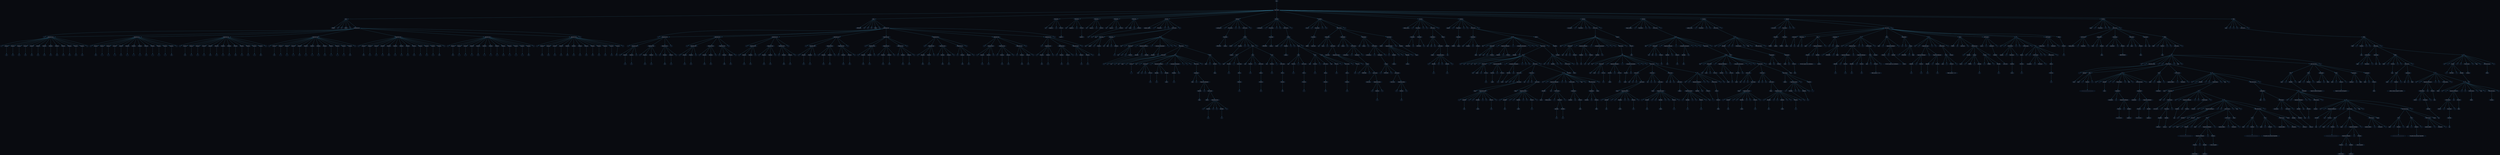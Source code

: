 digraph {
ranksep="2";
bgcolor = "#090B10";
edge[color="#56cdff"];
node [style="filled" fillcolor = "#0F111A" fontcolor = "white" color = "#007acc"];n0[label="Root"];
n1 [label = "Instructions"];
n0 -> n1;
n2 [label = "Array"];
n1 -> n2;
n3 [label = "STRING"];
n2 -> n3;
n4 [label = "[]"];
n2 -> n4;
n5 [label = "[]"];
n2 -> n5;
n6 [label = "tablero"];
n2 -> n6;
n7 [label = "="];
n2 -> n7;
n8 [label = "Expression List"];
n2 -> n8;
n9 [label = "{"];
n8 -> n9;
n10 [label = "Expression List"];
n8 -> n10;
n11 [label = "{"];
n10 -> n11;
n12 [label = "Primitive"];
n10 -> n12;
n13 [label = "╔"];
n12 -> n13;
n14 [label = "Primitive"];
n10 -> n14;
n15 [label = "═"];
n14 -> n15;
n16 [label = "Primitive"];
n10 -> n16;
n17 [label = "═"];
n16 -> n17;
n18 [label = "Primitive"];
n10 -> n18;
n19 [label = "═"];
n18 -> n19;
n20 [label = "Primitive"];
n10 -> n20;
n21 [label = "╤"];
n20 -> n21;
n22 [label = "Primitive"];
n10 -> n22;
n23 [label = "═"];
n22 -> n23;
n24 [label = "Primitive"];
n10 -> n24;
n25 [label = "═"];
n24 -> n25;
n26 [label = "Primitive"];
n10 -> n26;
n27 [label = "═"];
n26 -> n27;
n28 [label = "Primitive"];
n10 -> n28;
n29 [label = "╤"];
n28 -> n29;
n30 [label = "Primitive"];
n10 -> n30;
n31 [label = "═"];
n30 -> n31;
n32 [label = "Primitive"];
n10 -> n32;
n33 [label = "═"];
n32 -> n33;
n34 [label = "Primitive"];
n10 -> n34;
n35 [label = "═"];
n34 -> n35;
n36 [label = "Primitive"];
n10 -> n36;
n37 [label = "╗"];
n36 -> n37;
n38 [label = "}"];
n10 -> n38;
n39 [label = "Expression List"];
n8 -> n39;
n40 [label = "{"];
n39 -> n40;
n41 [label = "Primitive"];
n39 -> n41;
n42 [label = "║"];
n41 -> n42;
n43 [label = "Primitive"];
n39 -> n43;
n44 [label = " "];
n43 -> n44;
n45 [label = "Primitive"];
n39 -> n45;
n46 [label = " "];
n45 -> n46;
n47 [label = "Primitive"];
n39 -> n47;
n48 [label = " "];
n47 -> n48;
n49 [label = "Primitive"];
n39 -> n49;
n50 [label = "│"];
n49 -> n50;
n51 [label = "Primitive"];
n39 -> n51;
n52 [label = " "];
n51 -> n52;
n53 [label = "Primitive"];
n39 -> n53;
n54 [label = " "];
n53 -> n54;
n55 [label = "Primitive"];
n39 -> n55;
n56 [label = " "];
n55 -> n56;
n57 [label = "Primitive"];
n39 -> n57;
n58 [label = "│"];
n57 -> n58;
n59 [label = "Primitive"];
n39 -> n59;
n60 [label = " "];
n59 -> n60;
n61 [label = "Primitive"];
n39 -> n61;
n62 [label = " "];
n61 -> n62;
n63 [label = "Primitive"];
n39 -> n63;
n64 [label = " "];
n63 -> n64;
n65 [label = "Primitive"];
n39 -> n65;
n66 [label = "║"];
n65 -> n66;
n67 [label = "}"];
n39 -> n67;
n68 [label = "Expression List"];
n8 -> n68;
n69 [label = "{"];
n68 -> n69;
n70 [label = "Primitive"];
n68 -> n70;
n71 [label = "╟"];
n70 -> n71;
n72 [label = "Primitive"];
n68 -> n72;
n73 [label = "─"];
n72 -> n73;
n74 [label = "Primitive"];
n68 -> n74;
n75 [label = "─"];
n74 -> n75;
n76 [label = "Primitive"];
n68 -> n76;
n77 [label = "─"];
n76 -> n77;
n78 [label = "Primitive"];
n68 -> n78;
n79 [label = "┼"];
n78 -> n79;
n80 [label = "Primitive"];
n68 -> n80;
n81 [label = "─"];
n80 -> n81;
n82 [label = "Primitive"];
n68 -> n82;
n83 [label = "─"];
n82 -> n83;
n84 [label = "Primitive"];
n68 -> n84;
n85 [label = "─"];
n84 -> n85;
n86 [label = "Primitive"];
n68 -> n86;
n87 [label = "┼"];
n86 -> n87;
n88 [label = "Primitive"];
n68 -> n88;
n89 [label = "─"];
n88 -> n89;
n90 [label = "Primitive"];
n68 -> n90;
n91 [label = "─"];
n90 -> n91;
n92 [label = "Primitive"];
n68 -> n92;
n93 [label = "─"];
n92 -> n93;
n94 [label = "Primitive"];
n68 -> n94;
n95 [label = "╢"];
n94 -> n95;
n96 [label = "}"];
n68 -> n96;
n97 [label = "Expression List"];
n8 -> n97;
n98 [label = "{"];
n97 -> n98;
n99 [label = "Primitive"];
n97 -> n99;
n100 [label = "║"];
n99 -> n100;
n101 [label = "Primitive"];
n97 -> n101;
n102 [label = " "];
n101 -> n102;
n103 [label = "Primitive"];
n97 -> n103;
n104 [label = " "];
n103 -> n104;
n105 [label = "Primitive"];
n97 -> n105;
n106 [label = " "];
n105 -> n106;
n107 [label = "Primitive"];
n97 -> n107;
n108 [label = "│"];
n107 -> n108;
n109 [label = "Primitive"];
n97 -> n109;
n110 [label = " "];
n109 -> n110;
n111 [label = "Primitive"];
n97 -> n111;
n112 [label = " "];
n111 -> n112;
n113 [label = "Primitive"];
n97 -> n113;
n114 [label = " "];
n113 -> n114;
n115 [label = "Primitive"];
n97 -> n115;
n116 [label = "│"];
n115 -> n116;
n117 [label = "Primitive"];
n97 -> n117;
n118 [label = " "];
n117 -> n118;
n119 [label = "Primitive"];
n97 -> n119;
n120 [label = " "];
n119 -> n120;
n121 [label = "Primitive"];
n97 -> n121;
n122 [label = " "];
n121 -> n122;
n123 [label = "Primitive"];
n97 -> n123;
n124 [label = "║"];
n123 -> n124;
n125 [label = "}"];
n97 -> n125;
n126 [label = "Expression List"];
n8 -> n126;
n127 [label = "{"];
n126 -> n127;
n128 [label = "Primitive"];
n126 -> n128;
n129 [label = "╟"];
n128 -> n129;
n130 [label = "Primitive"];
n126 -> n130;
n131 [label = "─"];
n130 -> n131;
n132 [label = "Primitive"];
n126 -> n132;
n133 [label = "─"];
n132 -> n133;
n134 [label = "Primitive"];
n126 -> n134;
n135 [label = "─"];
n134 -> n135;
n136 [label = "Primitive"];
n126 -> n136;
n137 [label = "┼"];
n136 -> n137;
n138 [label = "Primitive"];
n126 -> n138;
n139 [label = "─"];
n138 -> n139;
n140 [label = "Primitive"];
n126 -> n140;
n141 [label = "─"];
n140 -> n141;
n142 [label = "Primitive"];
n126 -> n142;
n143 [label = "─"];
n142 -> n143;
n144 [label = "Primitive"];
n126 -> n144;
n145 [label = "┼"];
n144 -> n145;
n146 [label = "Primitive"];
n126 -> n146;
n147 [label = "─"];
n146 -> n147;
n148 [label = "Primitive"];
n126 -> n148;
n149 [label = "─"];
n148 -> n149;
n150 [label = "Primitive"];
n126 -> n150;
n151 [label = "─"];
n150 -> n151;
n152 [label = "Primitive"];
n126 -> n152;
n153 [label = "╢"];
n152 -> n153;
n154 [label = "}"];
n126 -> n154;
n155 [label = "Expression List"];
n8 -> n155;
n156 [label = "{"];
n155 -> n156;
n157 [label = "Primitive"];
n155 -> n157;
n158 [label = "║"];
n157 -> n158;
n159 [label = "Primitive"];
n155 -> n159;
n160 [label = " "];
n159 -> n160;
n161 [label = "Primitive"];
n155 -> n161;
n162 [label = " "];
n161 -> n162;
n163 [label = "Primitive"];
n155 -> n163;
n164 [label = " "];
n163 -> n164;
n165 [label = "Primitive"];
n155 -> n165;
n166 [label = "│"];
n165 -> n166;
n167 [label = "Primitive"];
n155 -> n167;
n168 [label = " "];
n167 -> n168;
n169 [label = "Primitive"];
n155 -> n169;
n170 [label = " "];
n169 -> n170;
n171 [label = "Primitive"];
n155 -> n171;
n172 [label = " "];
n171 -> n172;
n173 [label = "Primitive"];
n155 -> n173;
n174 [label = "│"];
n173 -> n174;
n175 [label = "Primitive"];
n155 -> n175;
n176 [label = " "];
n175 -> n176;
n177 [label = "Primitive"];
n155 -> n177;
n178 [label = " "];
n177 -> n178;
n179 [label = "Primitive"];
n155 -> n179;
n180 [label = " "];
n179 -> n180;
n181 [label = "Primitive"];
n155 -> n181;
n182 [label = "║"];
n181 -> n182;
n183 [label = "}"];
n155 -> n183;
n184 [label = "Expression List"];
n8 -> n184;
n185 [label = "{"];
n184 -> n185;
n186 [label = "Primitive"];
n184 -> n186;
n187 [label = "╚"];
n186 -> n187;
n188 [label = "Primitive"];
n184 -> n188;
n189 [label = "═"];
n188 -> n189;
n190 [label = "Primitive"];
n184 -> n190;
n191 [label = "═"];
n190 -> n191;
n192 [label = "Primitive"];
n184 -> n192;
n193 [label = "═"];
n192 -> n193;
n194 [label = "Primitive"];
n184 -> n194;
n195 [label = "╧"];
n194 -> n195;
n196 [label = "Primitive"];
n184 -> n196;
n197 [label = "═"];
n196 -> n197;
n198 [label = "Primitive"];
n184 -> n198;
n199 [label = "═"];
n198 -> n199;
n200 [label = "Primitive"];
n184 -> n200;
n201 [label = "═"];
n200 -> n201;
n202 [label = "Primitive"];
n184 -> n202;
n203 [label = "╧"];
n202 -> n203;
n204 [label = "Primitive"];
n184 -> n204;
n205 [label = "═"];
n204 -> n205;
n206 [label = "Primitive"];
n184 -> n206;
n207 [label = "═"];
n206 -> n207;
n208 [label = "Primitive"];
n184 -> n208;
n209 [label = "═"];
n208 -> n209;
n210 [label = "Primitive"];
n184 -> n210;
n211 [label = "╝"];
n210 -> n211;
n212 [label = "}"];
n184 -> n212;
n213 [label = "}"];
n8 -> n213;
n214 [label = "Array"];
n1 -> n214;
n215 [label = "INTEGGER"];
n214 -> n215;
n216 [label = "[]"];
n214 -> n216;
n217 [label = "[]"];
n214 -> n217;
n218 [label = "[]"];
n214 -> n218;
n219 [label = "lineas"];
n214 -> n219;
n220 [label = "="];
n214 -> n220;
n221 [label = "Expression List"];
n214 -> n221;
n222 [label = "{"];
n221 -> n222;
n223 [label = "Expression List"];
n221 -> n223;
n224 [label = "{"];
n223 -> n224;
n225 [label = "Expression List"];
n223 -> n225;
n226 [label = "{"];
n225 -> n226;
n227 [label = "Primitive"];
n225 -> n227;
n228 [label = "2"];
n227 -> n228;
n229 [label = "Primitive"];
n225 -> n229;
n230 [label = "1"];
n229 -> n230;
n231 [label = "}"];
n225 -> n231;
n232 [label = "Expression List"];
n223 -> n232;
n233 [label = "{"];
n232 -> n233;
n234 [label = "Primitive"];
n232 -> n234;
n235 [label = "6"];
n234 -> n235;
n236 [label = "Primitive"];
n232 -> n236;
n237 [label = "1"];
n236 -> n237;
n238 [label = "}"];
n232 -> n238;
n239 [label = "Expression List"];
n223 -> n239;
n240 [label = "{"];
n239 -> n240;
n241 [label = "Primitive"];
n239 -> n241;
n242 [label = "10"];
n241 -> n242;
n243 [label = "Primitive"];
n239 -> n243;
n244 [label = "1"];
n243 -> n244;
n245 [label = "}"];
n239 -> n245;
n246 [label = "}"];
n223 -> n246;
n247 [label = "Expression List"];
n221 -> n247;
n248 [label = "{"];
n247 -> n248;
n249 [label = "Expression List"];
n247 -> n249;
n250 [label = "{"];
n249 -> n250;
n251 [label = "Primitive"];
n249 -> n251;
n252 [label = "2"];
n251 -> n252;
n253 [label = "Primitive"];
n249 -> n253;
n254 [label = "3"];
n253 -> n254;
n255 [label = "}"];
n249 -> n255;
n256 [label = "Expression List"];
n247 -> n256;
n257 [label = "{"];
n256 -> n257;
n258 [label = "Primitive"];
n256 -> n258;
n259 [label = "6"];
n258 -> n259;
n260 [label = "Primitive"];
n256 -> n260;
n261 [label = "3"];
n260 -> n261;
n262 [label = "}"];
n256 -> n262;
n263 [label = "Expression List"];
n247 -> n263;
n264 [label = "{"];
n263 -> n264;
n265 [label = "Primitive"];
n263 -> n265;
n266 [label = "10"];
n265 -> n266;
n267 [label = "Primitive"];
n263 -> n267;
n268 [label = "3"];
n267 -> n268;
n269 [label = "}"];
n263 -> n269;
n270 [label = "}"];
n247 -> n270;
n271 [label = "Expression List"];
n221 -> n271;
n272 [label = "{"];
n271 -> n272;
n273 [label = "Expression List"];
n271 -> n273;
n274 [label = "{"];
n273 -> n274;
n275 [label = "Primitive"];
n273 -> n275;
n276 [label = "2"];
n275 -> n276;
n277 [label = "Primitive"];
n273 -> n277;
n278 [label = "5"];
n277 -> n278;
n279 [label = "}"];
n273 -> n279;
n280 [label = "Expression List"];
n271 -> n280;
n281 [label = "{"];
n280 -> n281;
n282 [label = "Primitive"];
n280 -> n282;
n283 [label = "6"];
n282 -> n283;
n284 [label = "Primitive"];
n280 -> n284;
n285 [label = "5"];
n284 -> n285;
n286 [label = "}"];
n280 -> n286;
n287 [label = "Expression List"];
n271 -> n287;
n288 [label = "{"];
n287 -> n288;
n289 [label = "Primitive"];
n287 -> n289;
n290 [label = "10"];
n289 -> n290;
n291 [label = "Primitive"];
n287 -> n291;
n292 [label = "5"];
n291 -> n292;
n293 [label = "}"];
n287 -> n293;
n294 [label = "}"];
n271 -> n294;
n295 [label = "Expression List"];
n221 -> n295;
n296 [label = "{"];
n295 -> n296;
n297 [label = "Expression List"];
n295 -> n297;
n298 [label = "{"];
n297 -> n298;
n299 [label = "Primitive"];
n297 -> n299;
n300 [label = "2"];
n299 -> n300;
n301 [label = "Primitive"];
n297 -> n301;
n302 [label = "1"];
n301 -> n302;
n303 [label = "}"];
n297 -> n303;
n304 [label = "Expression List"];
n295 -> n304;
n305 [label = "{"];
n304 -> n305;
n306 [label = "Primitive"];
n304 -> n306;
n307 [label = "2"];
n306 -> n307;
n308 [label = "Primitive"];
n304 -> n308;
n309 [label = "3"];
n308 -> n309;
n310 [label = "}"];
n304 -> n310;
n311 [label = "Expression List"];
n295 -> n311;
n312 [label = "{"];
n311 -> n312;
n313 [label = "Primitive"];
n311 -> n313;
n314 [label = "2"];
n313 -> n314;
n315 [label = "Primitive"];
n311 -> n315;
n316 [label = "5"];
n315 -> n316;
n317 [label = "}"];
n311 -> n317;
n318 [label = "}"];
n295 -> n318;
n319 [label = "Expression List"];
n221 -> n319;
n320 [label = "{"];
n319 -> n320;
n321 [label = "Expression List"];
n319 -> n321;
n322 [label = "{"];
n321 -> n322;
n323 [label = "Primitive"];
n321 -> n323;
n324 [label = "6"];
n323 -> n324;
n325 [label = "Primitive"];
n321 -> n325;
n326 [label = "1"];
n325 -> n326;
n327 [label = "}"];
n321 -> n327;
n328 [label = "Expression List"];
n319 -> n328;
n329 [label = "{"];
n328 -> n329;
n330 [label = "Primitive"];
n328 -> n330;
n331 [label = "6"];
n330 -> n331;
n332 [label = "Primitive"];
n328 -> n332;
n333 [label = "3"];
n332 -> n333;
n334 [label = "}"];
n328 -> n334;
n335 [label = "Expression List"];
n319 -> n335;
n336 [label = "{"];
n335 -> n336;
n337 [label = "Primitive"];
n335 -> n337;
n338 [label = "6"];
n337 -> n338;
n339 [label = "Primitive"];
n335 -> n339;
n340 [label = "5"];
n339 -> n340;
n341 [label = "}"];
n335 -> n341;
n342 [label = "}"];
n319 -> n342;
n343 [label = "Expression List"];
n221 -> n343;
n344 [label = "{"];
n343 -> n344;
n345 [label = "Expression List"];
n343 -> n345;
n346 [label = "{"];
n345 -> n346;
n347 [label = "Primitive"];
n345 -> n347;
n348 [label = "10"];
n347 -> n348;
n349 [label = "Primitive"];
n345 -> n349;
n350 [label = "1"];
n349 -> n350;
n351 [label = "}"];
n345 -> n351;
n352 [label = "Expression List"];
n343 -> n352;
n353 [label = "{"];
n352 -> n353;
n354 [label = "Primitive"];
n352 -> n354;
n355 [label = "10"];
n354 -> n355;
n356 [label = "Primitive"];
n352 -> n356;
n357 [label = "3"];
n356 -> n357;
n358 [label = "}"];
n352 -> n358;
n359 [label = "Expression List"];
n343 -> n359;
n360 [label = "{"];
n359 -> n360;
n361 [label = "Primitive"];
n359 -> n361;
n362 [label = "10"];
n361 -> n362;
n363 [label = "Primitive"];
n359 -> n363;
n364 [label = "5"];
n363 -> n364;
n365 [label = "}"];
n359 -> n365;
n366 [label = "}"];
n343 -> n366;
n367 [label = "Expression List"];
n221 -> n367;
n368 [label = "{"];
n367 -> n368;
n369 [label = "Expression List"];
n367 -> n369;
n370 [label = "{"];
n369 -> n370;
n371 [label = "Primitive"];
n369 -> n371;
n372 [label = "2"];
n371 -> n372;
n373 [label = "Primitive"];
n369 -> n373;
n374 [label = "1"];
n373 -> n374;
n375 [label = "}"];
n369 -> n375;
n376 [label = "Expression List"];
n367 -> n376;
n377 [label = "{"];
n376 -> n377;
n378 [label = "Primitive"];
n376 -> n378;
n379 [label = "6"];
n378 -> n379;
n380 [label = "Primitive"];
n376 -> n380;
n381 [label = "3"];
n380 -> n381;
n382 [label = "}"];
n376 -> n382;
n383 [label = "Expression List"];
n367 -> n383;
n384 [label = "{"];
n383 -> n384;
n385 [label = "Primitive"];
n383 -> n385;
n386 [label = "10"];
n385 -> n386;
n387 [label = "Primitive"];
n383 -> n387;
n388 [label = "5"];
n387 -> n388;
n389 [label = "}"];
n383 -> n389;
n390 [label = "}"];
n367 -> n390;
n391 [label = "Expression List"];
n221 -> n391;
n392 [label = "{"];
n391 -> n392;
n393 [label = "Expression List"];
n391 -> n393;
n394 [label = "{"];
n393 -> n394;
n395 [label = "Primitive"];
n393 -> n395;
n396 [label = "10"];
n395 -> n396;
n397 [label = "Primitive"];
n393 -> n397;
n398 [label = "1"];
n397 -> n398;
n399 [label = "}"];
n393 -> n399;
n400 [label = "Expression List"];
n391 -> n400;
n401 [label = "{"];
n400 -> n401;
n402 [label = "Primitive"];
n400 -> n402;
n403 [label = "6"];
n402 -> n403;
n404 [label = "Primitive"];
n400 -> n404;
n405 [label = "3"];
n404 -> n405;
n406 [label = "}"];
n400 -> n406;
n407 [label = "Expression List"];
n391 -> n407;
n408 [label = "{"];
n407 -> n408;
n409 [label = "Primitive"];
n407 -> n409;
n410 [label = "2"];
n409 -> n410;
n411 [label = "Primitive"];
n407 -> n411;
n412 [label = "5"];
n411 -> n412;
n413 [label = "}"];
n407 -> n413;
n414 [label = "}"];
n391 -> n414;
n415 [label = "}"];
n221 -> n415;
n416 [label = "Declaration"];
n1 -> n416;
n417 [label = "var"];
n416 -> n417;
n418 [label = "nombre_j1"];
n416 -> n418;
n419 [label = "="];
n416 -> n419;
n420 [label = "Primitive"];
n416 -> n420;
n421 [label = "Jugador 1"];
n420 -> n421;
n422 [label = "Declaration"];
n1 -> n422;
n423 [label = "var"];
n422 -> n423;
n424 [label = "nombre_j2"];
n422 -> n424;
n425 [label = "="];
n422 -> n425;
n426 [label = "Primitive"];
n422 -> n426;
n427 [label = "Jugador 2"];
n426 -> n427;
n428 [label = "Declaration"];
n1 -> n428;
n429 [label = "var"];
n428 -> n429;
n430 [label = "marca_j1"];
n428 -> n430;
n431 [label = "="];
n428 -> n431;
n432 [label = "Primitive"];
n428 -> n432;
n433 [label = "X"];
n432 -> n433;
n434 [label = "Declaration"];
n1 -> n434;
n435 [label = "var"];
n434 -> n435;
n436 [label = "marca_j2"];
n434 -> n436;
n437 [label = "="];
n434 -> n437;
n438 [label = "Primitive"];
n434 -> n438;
n439 [label = "O"];
n438 -> n439;
n440 [label = "Declaration"];
n1 -> n440;
n441 [label = "var"];
n440 -> n441;
n442 [label = "turno"];
n440 -> n442;
n443 [label = "="];
n440 -> n443;
n444 [label = "Primitive"];
n440 -> n444;
n445 [label = "true"];
n444 -> n445;
n446 [label = "Function"];
n1 -> n446;
n447 [label = "imprimir_tablero"];
n446 -> n447;
n448 [label = "("];
n446 -> n448;
n449 [label = "Parameters"];
n446 -> n449;
n450 [label = ")"];
n446 -> n450;
n451 [label = "{"];
n446 -> n451;
n452 [label = "Instructions"];
n446 -> n452;
n453 [label = "Declaration"];
n452 -> n453;
n454 [label = "var"];
n453 -> n454;
n455 [label = "ancho"];
n453 -> n455;
n456 [label = "="];
n453 -> n456;
n457 [label = "Primitive"];
n453 -> n457;
n458 [label = "13"];
n457 -> n458;
n459 [label = "Declaration"];
n452 -> n459;
n460 [label = "var"];
n459 -> n460;
n461 [label = "alto"];
n459 -> n461;
n462 [label = "="];
n459 -> n462;
n463 [label = "Primitive"];
n459 -> n463;
n464 [label = "7"];
n463 -> n464;
n465 [label = "For"];
n452 -> n465;
n466 [label = "for"];
n465 -> n466;
n467 [label = "("];
n465 -> n467;
n468 [label = "Declaration"];
n465 -> n468;
n469 [label = "var"];
n468 -> n469;
n470 [label = "y"];
n468 -> n470;
n471 [label = "="];
n468 -> n471;
n472 [label = "Primitive"];
n468 -> n472;
n473 [label = "0"];
n472 -> n473;
n474 [label = ";"];
n465 -> n474;
n475 [label = "Expression Relational"];
n465 -> n475;
n476 [label = "Identifier"];
n475 -> n476;
n477 [label = "y"];
n476 -> n477;
n478 [label = "<"];
n475 -> n478;
n479 [label = "Identifier"];
n475 -> n479;
n480 [label = "alto"];
n479 -> n480;
n481 [label = ";"];
n465 -> n481;
n482 [label = "Incremento_Decremento"];
n465 -> n482;
n483 [label = "Identifier"];
n482 -> n483;
n484 [label = "y"];
n483 -> n484;
n485 [label = "++"];
n482 -> n485;
n486 [label = ";"];
n465 -> n486;
n487 [label = ")"];
n465 -> n487;
n488 [label = "{"];
n465 -> n488;
n489 [label = "Instructions"];
n465 -> n489;
n490 [label = "Declaration"];
n489 -> n490;
n491 [label = "var"];
n490 -> n491;
n492 [label = "linea"];
n490 -> n492;
n493 [label = "="];
n490 -> n493;
n494 [label = "Primitive"];
n490 -> n494;
n495 [label = ""];
n494 -> n495;
n496 [label = "For"];
n489 -> n496;
n497 [label = "for"];
n496 -> n497;
n498 [label = "("];
n496 -> n498;
n499 [label = "Declaration"];
n496 -> n499;
n500 [label = "var"];
n499 -> n500;
n501 [label = "x"];
n499 -> n501;
n502 [label = "="];
n499 -> n502;
n503 [label = "Primitive"];
n499 -> n503;
n504 [label = "0"];
n503 -> n504;
n505 [label = ";"];
n496 -> n505;
n506 [label = "Expression Relational"];
n496 -> n506;
n507 [label = "Identifier"];
n506 -> n507;
n508 [label = "x"];
n507 -> n508;
n509 [label = "<"];
n506 -> n509;
n510 [label = "Identifier"];
n506 -> n510;
n511 [label = "ancho"];
n510 -> n511;
n512 [label = ";"];
n496 -> n512;
n513 [label = "Incremento_Decremento"];
n496 -> n513;
n514 [label = "Identifier"];
n513 -> n514;
n515 [label = "x"];
n514 -> n515;
n516 [label = "++"];
n513 -> n516;
n517 [label = ";"];
n496 -> n517;
n518 [label = ")"];
n496 -> n518;
n519 [label = "{"];
n496 -> n519;
n520 [label = "Instructions"];
n496 -> n520;
n521 [label = "Assignment"];
n520 -> n521;
n522 [label = "linea"];
n521 -> n522;
n523 [label = "="];
n521 -> n523;
n524 [label = "Expression Arithmetic"];
n521 -> n524;
n525 [label = "Identifier"];
n524 -> n525;
n526 [label = "linea"];
n525 -> n526;
n527 [label = "+"];
n524 -> n527;
n528 [label = "Acces Array"];
n524 -> n528;
n529 [label = "tablero"];
n528 -> n529;
n530 [label = "Expressions Array"];
n528 -> n530;
n531 [label = "["];
n530 -> n531;
n532 [label = "Identifier"];
n530 -> n532;
n533 [label = "y"];
n532 -> n533;
n534 [label = "]"];
n530 -> n534;
n535 [label = "["];
n530 -> n535;
n536 [label = "Identifier"];
n530 -> n536;
n537 [label = "x"];
n536 -> n537;
n538 [label = "]"];
n530 -> n538;
n539 [label = "}"];
n496 -> n539;
n540 [label = "Print"];
n489 -> n540;
n541 [label = "print"];
n540 -> n541;
n542 [label = "("];
n540 -> n542;
n543 [label = "Identifier"];
n540 -> n543;
n544 [label = "linea"];
n543 -> n544;
n545 [label = ")"];
n540 -> n545;
n546 [label = "}"];
n465 -> n546;
n547 [label = "}"];
n446 -> n547;
n548 [label = "Function"];
n1 -> n548;
n549 [label = "coordenada_x"];
n548 -> n549;
n550 [label = "("];
n548 -> n550;
n551 [label = "Parameters"];
n548 -> n551;
n552 [label = "Parameter"];
n551 -> n552;
n553 [label = "INTEGGER"];
n552 -> n553;
n554 [label = "casilla_x"];
n552 -> n554;
n555 [label = ")"];
n548 -> n555;
n556 [label = "{"];
n548 -> n556;
n557 [label = "Instructions"];
n548 -> n557;
n558 [label = "Switch"];
n557 -> n558;
n559 [label = "switch"];
n558 -> n559;
n560 [label = "("];
n558 -> n560;
n561 [label = "Identifier"];
n558 -> n561;
n562 [label = "casilla_x"];
n561 -> n562;
n563 [label = ")"];
n558 -> n563;
n564 [label = "{"];
n558 -> n564;
n565 [label = "Cases"];
n558 -> n565;
n566 [label = "Case"];
n565 -> n566;
n567 [label = "case"];
n566 -> n567;
n568 [label = "Primitive"];
n566 -> n568;
n569 [label = "1"];
n568 -> n569;
n570 [label = ":"];
n566 -> n570;
n571 [label = "Instructions"];
n566 -> n571;
n572 [label = "Return"];
n571 -> n572;
n573 [label = "Primitive"];
n572 -> n573;
n574 [label = "2"];
n573 -> n574;
n575 [label = "Case"];
n565 -> n575;
n576 [label = "case"];
n575 -> n576;
n577 [label = "Primitive"];
n575 -> n577;
n578 [label = "2"];
n577 -> n578;
n579 [label = ":"];
n575 -> n579;
n580 [label = "Instructions"];
n575 -> n580;
n581 [label = "Return"];
n580 -> n581;
n582 [label = "Primitive"];
n581 -> n582;
n583 [label = "6"];
n582 -> n583;
n584 [label = "Case"];
n565 -> n584;
n585 [label = "case"];
n584 -> n585;
n586 [label = "Primitive"];
n584 -> n586;
n587 [label = "3"];
n586 -> n587;
n588 [label = ":"];
n584 -> n588;
n589 [label = "Instructions"];
n584 -> n589;
n590 [label = "Return"];
n589 -> n590;
n591 [label = "Primitive"];
n590 -> n591;
n592 [label = "10"];
n591 -> n592;
n593 [label = "}"];
n558 -> n593;
n594 [label = "}"];
n548 -> n594;
n595 [label = "Function"];
n1 -> n595;
n596 [label = "coordenada_y"];
n595 -> n596;
n597 [label = "("];
n595 -> n597;
n598 [label = "Parameters"];
n595 -> n598;
n599 [label = "Parameter"];
n598 -> n599;
n600 [label = "INTEGGER"];
n599 -> n600;
n601 [label = "casilla_y"];
n599 -> n601;
n602 [label = ")"];
n595 -> n602;
n603 [label = "{"];
n595 -> n603;
n604 [label = "Instructions"];
n595 -> n604;
n605 [label = "Switch"];
n604 -> n605;
n606 [label = "switch"];
n605 -> n606;
n607 [label = "("];
n605 -> n607;
n608 [label = "Identifier"];
n605 -> n608;
n609 [label = "casilla_y"];
n608 -> n609;
n610 [label = ")"];
n605 -> n610;
n611 [label = "{"];
n605 -> n611;
n612 [label = "Cases"];
n605 -> n612;
n613 [label = "Case"];
n612 -> n613;
n614 [label = "case"];
n613 -> n614;
n615 [label = "Primitive"];
n613 -> n615;
n616 [label = "1"];
n615 -> n616;
n617 [label = ":"];
n613 -> n617;
n618 [label = "Instructions"];
n613 -> n618;
n619 [label = "Return"];
n618 -> n619;
n620 [label = "Primitive"];
n619 -> n620;
n621 [label = "1"];
n620 -> n621;
n622 [label = "Case"];
n612 -> n622;
n623 [label = "case"];
n622 -> n623;
n624 [label = "Primitive"];
n622 -> n624;
n625 [label = "2"];
n624 -> n625;
n626 [label = ":"];
n622 -> n626;
n627 [label = "Instructions"];
n622 -> n627;
n628 [label = "Return"];
n627 -> n628;
n629 [label = "Primitive"];
n628 -> n629;
n630 [label = "3"];
n629 -> n630;
n631 [label = "Case"];
n612 -> n631;
n632 [label = "case"];
n631 -> n632;
n633 [label = "Primitive"];
n631 -> n633;
n634 [label = "3"];
n633 -> n634;
n635 [label = ":"];
n631 -> n635;
n636 [label = "Instructions"];
n631 -> n636;
n637 [label = "Return"];
n636 -> n637;
n638 [label = "Primitive"];
n637 -> n638;
n639 [label = "5"];
n638 -> n639;
n640 [label = "}"];
n605 -> n640;
n641 [label = "}"];
n595 -> n641;
n642 [label = "Function"];
n1 -> n642;
n643 [label = "marcar"];
n642 -> n643;
n644 [label = "("];
n642 -> n644;
n645 [label = "Parameters"];
n642 -> n645;
n646 [label = "Parameter"];
n645 -> n646;
n647 [label = "ARRAY"];
n646 -> n647;
n648 [label = "instruccion"];
n646 -> n648;
n649 [label = ")"];
n642 -> n649;
n650 [label = "{"];
n642 -> n650;
n651 [label = "Instructions"];
n642 -> n651;
n652 [label = "Declaration"];
n651 -> n652;
n653 [label = "var"];
n652 -> n653;
n654 [label = "marca"];
n652 -> n654;
n655 [label = "="];
n652 -> n655;
n656 [label = "Acces Array"];
n652 -> n656;
n657 [label = "instruccion"];
n656 -> n657;
n658 [label = "Expressions Array"];
n656 -> n658;
n659 [label = "["];
n658 -> n659;
n660 [label = "Primitive"];
n658 -> n660;
n661 [label = "0"];
n660 -> n661;
n662 [label = "]"];
n658 -> n662;
n663 [label = "Declaration"];
n651 -> n663;
n664 [label = "var"];
n663 -> n664;
n665 [label = "coord_x"];
n663 -> n665;
n666 [label = "="];
n663 -> n666;
n667 [label = "Call Function"];
n663 -> n667;
n668 [label = "coordenada_x"];
n667 -> n668;
n669 [label = "("];
n667 -> n669;
n670 [label = "Parameters"];
n667 -> n670;
n671 [label = "Casting"];
n670 -> n671;
n672 [label = "("];
n671 -> n672;
n673 [label = "INTEGGER"];
n671 -> n673;
n674 [label = ")"];
n671 -> n674;
n675 [label = "Acces Array"];
n671 -> n675;
n676 [label = "instruccion"];
n675 -> n676;
n677 [label = "Expressions Array"];
n675 -> n677;
n678 [label = "["];
n677 -> n678;
n679 [label = "Primitive"];
n677 -> n679;
n680 [label = "1"];
n679 -> n680;
n681 [label = "]"];
n677 -> n681;
n682 [label = ")"];
n667 -> n682;
n683 [label = "Declaration"];
n651 -> n683;
n684 [label = "var"];
n683 -> n684;
n685 [label = "coord_y"];
n683 -> n685;
n686 [label = "="];
n683 -> n686;
n687 [label = "Call Function"];
n683 -> n687;
n688 [label = "coordenada_y"];
n687 -> n688;
n689 [label = "("];
n687 -> n689;
n690 [label = "Parameters"];
n687 -> n690;
n691 [label = "Casting"];
n690 -> n691;
n692 [label = "("];
n691 -> n692;
n693 [label = "INTEGGER"];
n691 -> n693;
n694 [label = ")"];
n691 -> n694;
n695 [label = "Acces Array"];
n691 -> n695;
n696 [label = "instruccion"];
n695 -> n696;
n697 [label = "Expressions Array"];
n695 -> n697;
n698 [label = "["];
n697 -> n698;
n699 [label = "Primitive"];
n697 -> n699;
n700 [label = "2"];
n699 -> n700;
n701 [label = "]"];
n697 -> n701;
n702 [label = ")"];
n687 -> n702;
n703 [label = "Acces Array"];
n651 -> n703;
n704 [label = "tablero"];
n703 -> n704;
n705 [label = "Expressions Array"];
n703 -> n705;
n706 [label = "["];
n705 -> n706;
n707 [label = "Identifier"];
n705 -> n707;
n708 [label = "coord_y"];
n707 -> n708;
n709 [label = "]"];
n705 -> n709;
n710 [label = "["];
n705 -> n710;
n711 [label = "Identifier"];
n705 -> n711;
n712 [label = "coord_x"];
n711 -> n712;
n713 [label = "]"];
n705 -> n713;
n714 [label = "="];
n703 -> n714;
n715 [label = "Identifier"];
n703 -> n715;
n716 [label = "marca"];
n715 -> n716;
n717 [label = "}"];
n642 -> n717;
n718 [label = "Function"];
n1 -> n718;
n719 [label = "obtener_marca"];
n718 -> n719;
n720 [label = "("];
n718 -> n720;
n721 [label = "Parameters"];
n718 -> n721;
n722 [label = "Parameter"];
n721 -> n722;
n723 [label = "INTEGGER"];
n722 -> n723;
n724 [label = "x"];
n722 -> n724;
n725 [label = "Parameter"];
n721 -> n725;
n726 [label = "INTEGGER"];
n725 -> n726;
n727 [label = "y"];
n725 -> n727;
n728 [label = ")"];
n718 -> n728;
n729 [label = "{"];
n718 -> n729;
n730 [label = "Instructions"];
n718 -> n730;
n731 [label = "Declaration"];
n730 -> n731;
n732 [label = "var"];
n731 -> n732;
n733 [label = "m"];
n731 -> n733;
n734 [label = "="];
n731 -> n734;
n735 [label = "Acces Array"];
n731 -> n735;
n736 [label = "tablero"];
n735 -> n736;
n737 [label = "Expressions Array"];
n735 -> n737;
n738 [label = "["];
n737 -> n738;
n739 [label = "Identifier"];
n737 -> n739;
n740 [label = "y"];
n739 -> n740;
n741 [label = "]"];
n737 -> n741;
n742 [label = "["];
n737 -> n742;
n743 [label = "Identifier"];
n737 -> n743;
n744 [label = "x"];
n743 -> n744;
n745 [label = "]"];
n737 -> n745;
n746 [label = "Return"];
n730 -> n746;
n747 [label = "Identifier"];
n746 -> n747;
n748 [label = "m"];
n747 -> n748;
n749 [label = "}"];
n718 -> n749;
n750 [label = "Function"];
n1 -> n750;
n751 [label = "ganador"];
n750 -> n751;
n752 [label = "("];
n750 -> n752;
n753 [label = "Parameters"];
n750 -> n753;
n754 [label = "Parameter"];
n753 -> n754;
n755 [label = "STRING"];
n754 -> n755;
n756 [label = "marca"];
n754 -> n756;
n757 [label = ")"];
n750 -> n757;
n758 [label = "{"];
n750 -> n758;
n759 [label = "Instructions"];
n750 -> n759;
n760 [label = "Declaration"];
n759 -> n760;
n761 [label = "var"];
n760 -> n761;
n762 [label = "resultado"];
n760 -> n762;
n763 [label = "="];
n760 -> n763;
n764 [label = "Primitive"];
n760 -> n764;
n765 [label = "false"];
n764 -> n765;
n766 [label = "For"];
n759 -> n766;
n767 [label = "for"];
n766 -> n767;
n768 [label = "("];
n766 -> n768;
n769 [label = "Declaration"];
n766 -> n769;
n770 [label = "var"];
n769 -> n770;
n771 [label = "ln"];
n769 -> n771;
n772 [label = "="];
n769 -> n772;
n773 [label = "Primitive"];
n769 -> n773;
n774 [label = "0"];
n773 -> n774;
n775 [label = ";"];
n766 -> n775;
n776 [label = "Expression Relational"];
n766 -> n776;
n777 [label = "Identifier"];
n776 -> n777;
n778 [label = "ln"];
n777 -> n778;
n779 [label = "<"];
n776 -> n779;
n780 [label = "Primitive"];
n776 -> n780;
n781 [label = "8"];
n780 -> n781;
n782 [label = ";"];
n766 -> n782;
n783 [label = "Incremento_Decremento"];
n766 -> n783;
n784 [label = "Identifier"];
n783 -> n784;
n785 [label = "ln"];
n784 -> n785;
n786 [label = "++"];
n783 -> n786;
n787 [label = ";"];
n766 -> n787;
n788 [label = ")"];
n766 -> n788;
n789 [label = "{"];
n766 -> n789;
n790 [label = "Instructions"];
n766 -> n790;
n791 [label = "For"];
n790 -> n791;
n792 [label = "for"];
n791 -> n792;
n793 [label = "("];
n791 -> n793;
n794 [label = "Declaration"];
n791 -> n794;
n795 [label = "var"];
n794 -> n795;
n796 [label = "coord"];
n794 -> n796;
n797 [label = "="];
n794 -> n797;
n798 [label = "Primitive"];
n794 -> n798;
n799 [label = "0"];
n798 -> n799;
n800 [label = ";"];
n791 -> n800;
n801 [label = "Expression Relational"];
n791 -> n801;
n802 [label = "Identifier"];
n801 -> n802;
n803 [label = "coord"];
n802 -> n803;
n804 [label = "<"];
n801 -> n804;
n805 [label = "Primitive"];
n801 -> n805;
n806 [label = "3"];
n805 -> n806;
n807 [label = ";"];
n791 -> n807;
n808 [label = "Incremento_Decremento"];
n791 -> n808;
n809 [label = "Identifier"];
n808 -> n809;
n810 [label = "coord"];
n809 -> n810;
n811 [label = "++"];
n808 -> n811;
n812 [label = ";"];
n791 -> n812;
n813 [label = ")"];
n791 -> n813;
n814 [label = "{"];
n791 -> n814;
n815 [label = "Instructions"];
n791 -> n815;
n816 [label = "Declaration"];
n815 -> n816;
n817 [label = "var"];
n816 -> n817;
n818 [label = "x"];
n816 -> n818;
n819 [label = "="];
n816 -> n819;
n820 [label = "Acces Array"];
n816 -> n820;
n821 [label = "lineas"];
n820 -> n821;
n822 [label = "Expressions Array"];
n820 -> n822;
n823 [label = "["];
n822 -> n823;
n824 [label = "Identifier"];
n822 -> n824;
n825 [label = "ln"];
n824 -> n825;
n826 [label = "]"];
n822 -> n826;
n827 [label = "["];
n822 -> n827;
n828 [label = "Identifier"];
n822 -> n828;
n829 [label = "coord"];
n828 -> n829;
n830 [label = "]"];
n822 -> n830;
n831 [label = "["];
n822 -> n831;
n832 [label = "Primitive"];
n822 -> n832;
n833 [label = "0"];
n832 -> n833;
n834 [label = "]"];
n822 -> n834;
n835 [label = "Declaration"];
n815 -> n835;
n836 [label = "var"];
n835 -> n836;
n837 [label = "y"];
n835 -> n837;
n838 [label = "="];
n835 -> n838;
n839 [label = "Acces Array"];
n835 -> n839;
n840 [label = "lineas"];
n839 -> n840;
n841 [label = "Expressions Array"];
n839 -> n841;
n842 [label = "["];
n841 -> n842;
n843 [label = "Identifier"];
n841 -> n843;
n844 [label = "ln"];
n843 -> n844;
n845 [label = "]"];
n841 -> n845;
n846 [label = "["];
n841 -> n846;
n847 [label = "Identifier"];
n841 -> n847;
n848 [label = "coord"];
n847 -> n848;
n849 [label = "]"];
n841 -> n849;
n850 [label = "["];
n841 -> n850;
n851 [label = "Primitive"];
n841 -> n851;
n852 [label = "1"];
n851 -> n852;
n853 [label = "]"];
n841 -> n853;
n854 [label = "If"];
n815 -> n854;
n855 [label = "if"];
n854 -> n855;
n856 [label = "("];
n854 -> n856;
n857 [label = "Expression Relational"];
n854 -> n857;
n858 [label = "Identifier"];
n857 -> n858;
n859 [label = "marca"];
n858 -> n859;
n860 [label = "=="];
n857 -> n860;
n861 [label = "Call Function"];
n857 -> n861;
n862 [label = "obtener_marca"];
n861 -> n862;
n863 [label = "("];
n861 -> n863;
n864 [label = "Parameters"];
n861 -> n864;
n865 [label = "Identifier"];
n864 -> n865;
n866 [label = "x"];
n865 -> n866;
n867 [label = "Identifier"];
n864 -> n867;
n868 [label = "y"];
n867 -> n868;
n869 [label = ")"];
n861 -> n869;
n870 [label = ")"];
n854 -> n870;
n871 [label = "{"];
n854 -> n871;
n872 [label = "If Instructions"];
n854 -> n872;
n873 [label = "Assignment"];
n872 -> n873;
n874 [label = "resultado"];
n873 -> n874;
n875 [label = "="];
n873 -> n875;
n876 [label = "Primitive"];
n873 -> n876;
n877 [label = "true"];
n876 -> n877;
n878 [label = "}"];
n854 -> n878;
n879 [label = "else"];
n854 -> n879;
n880 [label = "{"];
n854 -> n880;
n881 [label = "Else Instructions"];
n854 -> n881;
n882 [label = "Assignment"];
n881 -> n882;
n883 [label = "resultado"];
n882 -> n883;
n884 [label = "="];
n882 -> n884;
n885 [label = "Primitive"];
n882 -> n885;
n886 [label = "false"];
n885 -> n886;
n887 [label = "Break"];
n881 -> n887;
n888 [label = "}"];
n854 -> n888;
n889 [label = "}"];
n791 -> n889;
n890 [label = "If"];
n790 -> n890;
n891 [label = "if"];
n890 -> n891;
n892 [label = "("];
n890 -> n892;
n893 [label = "Identifier"];
n890 -> n893;
n894 [label = "resultado"];
n893 -> n894;
n895 [label = ")"];
n890 -> n895;
n896 [label = "{"];
n890 -> n896;
n897 [label = "If Instructions"];
n890 -> n897;
n898 [label = "Break"];
n897 -> n898;
n899 [label = "}"];
n890 -> n899;
n900 [label = "}"];
n766 -> n900;
n901 [label = "Return"];
n759 -> n901;
n902 [label = "Identifier"];
n901 -> n902;
n903 [label = "resultado"];
n902 -> n903;
n904 [label = "}"];
n750 -> n904;
n905 [label = "Function"];
n1 -> n905;
n906 [label = "sin_espacio"];
n905 -> n906;
n907 [label = "("];
n905 -> n907;
n908 [label = "Parameters"];
n905 -> n908;
n909 [label = ")"];
n905 -> n909;
n910 [label = "{"];
n905 -> n910;
n911 [label = "Instructions"];
n905 -> n911;
n912 [label = "For"];
n911 -> n912;
n913 [label = "for"];
n912 -> n913;
n914 [label = "("];
n912 -> n914;
n915 [label = "Declaration"];
n912 -> n915;
n916 [label = "var"];
n915 -> n916;
n917 [label = "ln"];
n915 -> n917;
n918 [label = "="];
n915 -> n918;
n919 [label = "Primitive"];
n915 -> n919;
n920 [label = "0"];
n919 -> n920;
n921 [label = ";"];
n912 -> n921;
n922 [label = "Expression Relational"];
n912 -> n922;
n923 [label = "Identifier"];
n922 -> n923;
n924 [label = "ln"];
n923 -> n924;
n925 [label = "<"];
n922 -> n925;
n926 [label = "Primitive"];
n922 -> n926;
n927 [label = "8"];
n926 -> n927;
n928 [label = ";"];
n912 -> n928;
n929 [label = "Incremento_Decremento"];
n912 -> n929;
n930 [label = "Identifier"];
n929 -> n930;
n931 [label = "ln"];
n930 -> n931;
n932 [label = "++"];
n929 -> n932;
n933 [label = ";"];
n912 -> n933;
n934 [label = ")"];
n912 -> n934;
n935 [label = "{"];
n912 -> n935;
n936 [label = "Instructions"];
n912 -> n936;
n937 [label = "For"];
n936 -> n937;
n938 [label = "for"];
n937 -> n938;
n939 [label = "("];
n937 -> n939;
n940 [label = "Declaration"];
n937 -> n940;
n941 [label = "var"];
n940 -> n941;
n942 [label = "coord"];
n940 -> n942;
n943 [label = "="];
n940 -> n943;
n944 [label = "Primitive"];
n940 -> n944;
n945 [label = "0"];
n944 -> n945;
n946 [label = ";"];
n937 -> n946;
n947 [label = "Expression Relational"];
n937 -> n947;
n948 [label = "Identifier"];
n947 -> n948;
n949 [label = "coord"];
n948 -> n949;
n950 [label = "<"];
n947 -> n950;
n951 [label = "Primitive"];
n947 -> n951;
n952 [label = "3"];
n951 -> n952;
n953 [label = ";"];
n937 -> n953;
n954 [label = "Incremento_Decremento"];
n937 -> n954;
n955 [label = "Identifier"];
n954 -> n955;
n956 [label = "coord"];
n955 -> n956;
n957 [label = "++"];
n954 -> n957;
n958 [label = ";"];
n937 -> n958;
n959 [label = ")"];
n937 -> n959;
n960 [label = "{"];
n937 -> n960;
n961 [label = "Instructions"];
n937 -> n961;
n962 [label = "Declaration"];
n961 -> n962;
n963 [label = "var"];
n962 -> n963;
n964 [label = "x"];
n962 -> n964;
n965 [label = "="];
n962 -> n965;
n966 [label = "Acces Array"];
n962 -> n966;
n967 [label = "lineas"];
n966 -> n967;
n968 [label = "Expressions Array"];
n966 -> n968;
n969 [label = "["];
n968 -> n969;
n970 [label = "Identifier"];
n968 -> n970;
n971 [label = "ln"];
n970 -> n971;
n972 [label = "]"];
n968 -> n972;
n973 [label = "["];
n968 -> n973;
n974 [label = "Identifier"];
n968 -> n974;
n975 [label = "coord"];
n974 -> n975;
n976 [label = "]"];
n968 -> n976;
n977 [label = "["];
n968 -> n977;
n978 [label = "Primitive"];
n968 -> n978;
n979 [label = "0"];
n978 -> n979;
n980 [label = "]"];
n968 -> n980;
n981 [label = "Declaration"];
n961 -> n981;
n982 [label = "var"];
n981 -> n982;
n983 [label = "y"];
n981 -> n983;
n984 [label = "="];
n981 -> n984;
n985 [label = "Acces Array"];
n981 -> n985;
n986 [label = "lineas"];
n985 -> n986;
n987 [label = "Expressions Array"];
n985 -> n987;
n988 [label = "["];
n987 -> n988;
n989 [label = "Identifier"];
n987 -> n989;
n990 [label = "ln"];
n989 -> n990;
n991 [label = "]"];
n987 -> n991;
n992 [label = "["];
n987 -> n992;
n993 [label = "Identifier"];
n987 -> n993;
n994 [label = "coord"];
n993 -> n994;
n995 [label = "]"];
n987 -> n995;
n996 [label = "["];
n987 -> n996;
n997 [label = "Primitive"];
n987 -> n997;
n998 [label = "1"];
n997 -> n998;
n999 [label = "]"];
n987 -> n999;
n1000 [label = "Declaration"];
n961 -> n1000;
n1001 [label = "var"];
n1000 -> n1001;
n1002 [label = "m"];
n1000 -> n1002;
n1003 [label = "="];
n1000 -> n1003;
n1004 [label = "Acces Array"];
n1000 -> n1004;
n1005 [label = "tablero"];
n1004 -> n1005;
n1006 [label = "Expressions Array"];
n1004 -> n1006;
n1007 [label = "["];
n1006 -> n1007;
n1008 [label = "Identifier"];
n1006 -> n1008;
n1009 [label = "y"];
n1008 -> n1009;
n1010 [label = "]"];
n1006 -> n1010;
n1011 [label = "["];
n1006 -> n1011;
n1012 [label = "Identifier"];
n1006 -> n1012;
n1013 [label = "x"];
n1012 -> n1013;
n1014 [label = "]"];
n1006 -> n1014;
n1015 [label = "If"];
n961 -> n1015;
n1016 [label = "if"];
n1015 -> n1016;
n1017 [label = "("];
n1015 -> n1017;
n1018 [label = "Expression Relational"];
n1015 -> n1018;
n1019 [label = "Identifier"];
n1018 -> n1019;
n1020 [label = "m"];
n1019 -> n1020;
n1021 [label = "=="];
n1018 -> n1021;
n1022 [label = "Primitive"];
n1018 -> n1022;
n1023 [label = " "];
n1022 -> n1023;
n1024 [label = ")"];
n1015 -> n1024;
n1025 [label = "{"];
n1015 -> n1025;
n1026 [label = "If Instructions"];
n1015 -> n1026;
n1027 [label = "Return"];
n1026 -> n1027;
n1028 [label = "Primitive"];
n1027 -> n1028;
n1029 [label = "false"];
n1028 -> n1029;
n1030 [label = "}"];
n1015 -> n1030;
n1031 [label = "}"];
n937 -> n1031;
n1032 [label = "}"];
n912 -> n1032;
n1033 [label = "Return"];
n911 -> n1033;
n1034 [label = "Primitive"];
n1033 -> n1034;
n1035 [label = "true"];
n1034 -> n1035;
n1036 [label = "}"];
n905 -> n1036;
n1037 [label = "Function"];
n1 -> n1037;
n1038 [label = "limpiar_tablero"];
n1037 -> n1038;
n1039 [label = "("];
n1037 -> n1039;
n1040 [label = "Parameters"];
n1037 -> n1040;
n1041 [label = ")"];
n1037 -> n1041;
n1042 [label = "{"];
n1037 -> n1042;
n1043 [label = "Instructions"];
n1037 -> n1043;
n1044 [label = "For"];
n1043 -> n1044;
n1045 [label = "for"];
n1044 -> n1045;
n1046 [label = "("];
n1044 -> n1046;
n1047 [label = "Declaration"];
n1044 -> n1047;
n1048 [label = "var"];
n1047 -> n1048;
n1049 [label = "ln"];
n1047 -> n1049;
n1050 [label = "="];
n1047 -> n1050;
n1051 [label = "Primitive"];
n1047 -> n1051;
n1052 [label = "0"];
n1051 -> n1052;
n1053 [label = ";"];
n1044 -> n1053;
n1054 [label = "Expression Relational"];
n1044 -> n1054;
n1055 [label = "Identifier"];
n1054 -> n1055;
n1056 [label = "ln"];
n1055 -> n1056;
n1057 [label = "<"];
n1054 -> n1057;
n1058 [label = "Primitive"];
n1054 -> n1058;
n1059 [label = "8"];
n1058 -> n1059;
n1060 [label = ";"];
n1044 -> n1060;
n1061 [label = "Incremento_Decremento"];
n1044 -> n1061;
n1062 [label = "Identifier"];
n1061 -> n1062;
n1063 [label = "ln"];
n1062 -> n1063;
n1064 [label = "++"];
n1061 -> n1064;
n1065 [label = ";"];
n1044 -> n1065;
n1066 [label = ")"];
n1044 -> n1066;
n1067 [label = "{"];
n1044 -> n1067;
n1068 [label = "Instructions"];
n1044 -> n1068;
n1069 [label = "For"];
n1068 -> n1069;
n1070 [label = "for"];
n1069 -> n1070;
n1071 [label = "("];
n1069 -> n1071;
n1072 [label = "Declaration"];
n1069 -> n1072;
n1073 [label = "var"];
n1072 -> n1073;
n1074 [label = "coord"];
n1072 -> n1074;
n1075 [label = "="];
n1072 -> n1075;
n1076 [label = "Primitive"];
n1072 -> n1076;
n1077 [label = "0"];
n1076 -> n1077;
n1078 [label = ";"];
n1069 -> n1078;
n1079 [label = "Expression Relational"];
n1069 -> n1079;
n1080 [label = "Identifier"];
n1079 -> n1080;
n1081 [label = "coord"];
n1080 -> n1081;
n1082 [label = "<"];
n1079 -> n1082;
n1083 [label = "Primitive"];
n1079 -> n1083;
n1084 [label = "3"];
n1083 -> n1084;
n1085 [label = ";"];
n1069 -> n1085;
n1086 [label = "Incremento_Decremento"];
n1069 -> n1086;
n1087 [label = "Identifier"];
n1086 -> n1087;
n1088 [label = "coord"];
n1087 -> n1088;
n1089 [label = "++"];
n1086 -> n1089;
n1090 [label = ";"];
n1069 -> n1090;
n1091 [label = ")"];
n1069 -> n1091;
n1092 [label = "{"];
n1069 -> n1092;
n1093 [label = "Instructions"];
n1069 -> n1093;
n1094 [label = "Declaration"];
n1093 -> n1094;
n1095 [label = "var"];
n1094 -> n1095;
n1096 [label = "x"];
n1094 -> n1096;
n1097 [label = "="];
n1094 -> n1097;
n1098 [label = "Acces Array"];
n1094 -> n1098;
n1099 [label = "lineas"];
n1098 -> n1099;
n1100 [label = "Expressions Array"];
n1098 -> n1100;
n1101 [label = "["];
n1100 -> n1101;
n1102 [label = "Identifier"];
n1100 -> n1102;
n1103 [label = "ln"];
n1102 -> n1103;
n1104 [label = "]"];
n1100 -> n1104;
n1105 [label = "["];
n1100 -> n1105;
n1106 [label = "Identifier"];
n1100 -> n1106;
n1107 [label = "coord"];
n1106 -> n1107;
n1108 [label = "]"];
n1100 -> n1108;
n1109 [label = "["];
n1100 -> n1109;
n1110 [label = "Primitive"];
n1100 -> n1110;
n1111 [label = "0"];
n1110 -> n1111;
n1112 [label = "]"];
n1100 -> n1112;
n1113 [label = "Declaration"];
n1093 -> n1113;
n1114 [label = "var"];
n1113 -> n1114;
n1115 [label = "y"];
n1113 -> n1115;
n1116 [label = "="];
n1113 -> n1116;
n1117 [label = "Acces Array"];
n1113 -> n1117;
n1118 [label = "lineas"];
n1117 -> n1118;
n1119 [label = "Expressions Array"];
n1117 -> n1119;
n1120 [label = "["];
n1119 -> n1120;
n1121 [label = "Identifier"];
n1119 -> n1121;
n1122 [label = "ln"];
n1121 -> n1122;
n1123 [label = "]"];
n1119 -> n1123;
n1124 [label = "["];
n1119 -> n1124;
n1125 [label = "Identifier"];
n1119 -> n1125;
n1126 [label = "coord"];
n1125 -> n1126;
n1127 [label = "]"];
n1119 -> n1127;
n1128 [label = "["];
n1119 -> n1128;
n1129 [label = "Primitive"];
n1119 -> n1129;
n1130 [label = "1"];
n1129 -> n1130;
n1131 [label = "]"];
n1119 -> n1131;
n1132 [label = "Acces Array"];
n1093 -> n1132;
n1133 [label = "tablero"];
n1132 -> n1133;
n1134 [label = "Expressions Array"];
n1132 -> n1134;
n1135 [label = "["];
n1134 -> n1135;
n1136 [label = "Identifier"];
n1134 -> n1136;
n1137 [label = "y"];
n1136 -> n1137;
n1138 [label = "]"];
n1134 -> n1138;
n1139 [label = "["];
n1134 -> n1139;
n1140 [label = "Identifier"];
n1134 -> n1140;
n1141 [label = "x"];
n1140 -> n1141;
n1142 [label = "]"];
n1134 -> n1142;
n1143 [label = "="];
n1132 -> n1143;
n1144 [label = "Primitive"];
n1132 -> n1144;
n1145 [label = " "];
n1144 -> n1145;
n1146 [label = "}"];
n1069 -> n1146;
n1147 [label = "}"];
n1044 -> n1147;
n1148 [label = "}"];
n1037 -> n1148;
n1149 [label = "Function"];
n1 -> n1149;
n1150 [label = "cambiar_turno"];
n1149 -> n1150;
n1151 [label = "("];
n1149 -> n1151;
n1152 [label = "Parameters"];
n1149 -> n1152;
n1153 [label = ")"];
n1149 -> n1153;
n1154 [label = "{"];
n1149 -> n1154;
n1155 [label = "Instructions"];
n1149 -> n1155;
n1156 [label = "If"];
n1155 -> n1156;
n1157 [label = "if"];
n1156 -> n1157;
n1158 [label = "("];
n1156 -> n1158;
n1159 [label = "Identifier"];
n1156 -> n1159;
n1160 [label = "turno"];
n1159 -> n1160;
n1161 [label = ")"];
n1156 -> n1161;
n1162 [label = "{"];
n1156 -> n1162;
n1163 [label = "If Instructions"];
n1156 -> n1163;
n1164 [label = "Assignment"];
n1163 -> n1164;
n1165 [label = "turno"];
n1164 -> n1165;
n1166 [label = "="];
n1164 -> n1166;
n1167 [label = "Primitive"];
n1164 -> n1167;
n1168 [label = "false"];
n1167 -> n1168;
n1169 [label = "}"];
n1156 -> n1169;
n1170 [label = "else"];
n1156 -> n1170;
n1171 [label = "{"];
n1156 -> n1171;
n1172 [label = "Else Instructions"];
n1156 -> n1172;
n1173 [label = "Assignment"];
n1172 -> n1173;
n1174 [label = "turno"];
n1173 -> n1174;
n1175 [label = "="];
n1173 -> n1175;
n1176 [label = "Primitive"];
n1173 -> n1176;
n1177 [label = "true"];
n1176 -> n1177;
n1178 [label = "}"];
n1156 -> n1178;
n1179 [label = "}"];
n1149 -> n1179;
n1180 [label = "Function"];
n1 -> n1180;
n1181 [label = "movimiento"];
n1180 -> n1181;
n1182 [label = "("];
n1180 -> n1182;
n1183 [label = "Parameters"];
n1180 -> n1183;
n1184 [label = "Parameter"];
n1183 -> n1184;
n1185 [label = "STRING"];
n1184 -> n1185;
n1186 [label = "nombre"];
n1184 -> n1186;
n1187 [label = "Parameter"];
n1183 -> n1187;
n1188 [label = "STRING"];
n1187 -> n1188;
n1189 [label = "marca"];
n1187 -> n1189;
n1190 [label = ")"];
n1180 -> n1190;
n1191 [label = "{"];
n1180 -> n1191;
n1192 [label = "Instructions"];
n1180 -> n1192;
n1193 [label = "Declaration"];
n1192 -> n1193;
n1194 [label = "var"];
n1193 -> n1194;
n1195 [label = "x"];
n1193 -> n1195;
n1196 [label = "Declaration"];
n1192 -> n1196;
n1197 [label = "var"];
n1196 -> n1197;
n1198 [label = "y"];
n1196 -> n1198;
n1199 [label = "Print"];
n1192 -> n1199;
n1200 [label = "print"];
n1199 -> n1200;
n1201 [label = "("];
n1199 -> n1201;
n1202 [label = "Expression Arithmetic"];
n1199 -> n1202;
n1203 [label = "Primitive"];
n1202 -> n1203;
n1204 [label = "Por favor ingresa una coordenada x, "];
n1203 -> n1204;
n1205 [label = "+"];
n1202 -> n1205;
n1206 [label = "Identifier"];
n1202 -> n1206;
n1207 [label = "nombre"];
n1206 -> n1207;
n1208 [label = ")"];
n1199 -> n1208;
n1209 [label = "Assignment"];
n1192 -> n1209;
n1210 [label = "x"];
n1209 -> n1210;
n1211 [label = "="];
n1209 -> n1211;
n1212 [label = "Casting"];
n1209 -> n1212;
n1213 [label = "("];
n1212 -> n1213;
n1214 [label = "INTEGGER"];
n1212 -> n1214;
n1215 [label = ")"];
n1212 -> n1215;
n1216 [label = "Read"];
n1212 -> n1216;
n1217 [label = "If"];
n1192 -> n1217;
n1218 [label = "if"];
n1217 -> n1218;
n1219 [label = "("];
n1217 -> n1219;
n1220 [label = "Expression Logic"];
n1217 -> n1220;
n1221 [label = "Expression Relational"];
n1220 -> n1221;
n1222 [label = "Identifier"];
n1221 -> n1222;
n1223 [label = "x"];
n1222 -> n1223;
n1224 [label = "<"];
n1221 -> n1224;
n1225 [label = "Primitive"];
n1221 -> n1225;
n1226 [label = "1"];
n1225 -> n1226;
n1227 [label = "||"];
n1220 -> n1227;
n1228 [label = "Expression Relational"];
n1220 -> n1228;
n1229 [label = "Identifier"];
n1228 -> n1229;
n1230 [label = "x"];
n1229 -> n1230;
n1231 [label = ">"];
n1228 -> n1231;
n1232 [label = "Primitive"];
n1228 -> n1232;
n1233 [label = "3"];
n1232 -> n1233;
n1234 [label = ")"];
n1217 -> n1234;
n1235 [label = "{"];
n1217 -> n1235;
n1236 [label = "If Instructions"];
n1217 -> n1236;
n1237 [label = "Print"];
n1236 -> n1237;
n1238 [label = "print"];
n1237 -> n1238;
n1239 [label = "("];
n1237 -> n1239;
n1240 [label = "Primitive"];
n1237 -> n1240;
n1241 [label = "Debes ingresar 1, 2 o 3"];
n1240 -> n1241;
n1242 [label = ")"];
n1237 -> n1242;
n1243 [label = "Continue"];
n1236 -> n1243;
n1244 [label = "}"];
n1217 -> n1244;
n1245 [label = "Print"];
n1192 -> n1245;
n1246 [label = "print"];
n1245 -> n1246;
n1247 [label = "("];
n1245 -> n1247;
n1248 [label = "Expression Arithmetic"];
n1245 -> n1248;
n1249 [label = "Primitive"];
n1248 -> n1249;
n1250 [label = "Por favor ingresa una coordenada y, "];
n1249 -> n1250;
n1251 [label = "+"];
n1248 -> n1251;
n1252 [label = "Identifier"];
n1248 -> n1252;
n1253 [label = "nombre"];
n1252 -> n1253;
n1254 [label = ")"];
n1245 -> n1254;
n1255 [label = "Assignment"];
n1192 -> n1255;
n1256 [label = "y"];
n1255 -> n1256;
n1257 [label = "="];
n1255 -> n1257;
n1258 [label = "Casting"];
n1255 -> n1258;
n1259 [label = "("];
n1258 -> n1259;
n1260 [label = "INTEGGER"];
n1258 -> n1260;
n1261 [label = ")"];
n1258 -> n1261;
n1262 [label = "Read"];
n1258 -> n1262;
n1263 [label = "If"];
n1192 -> n1263;
n1264 [label = "if"];
n1263 -> n1264;
n1265 [label = "("];
n1263 -> n1265;
n1266 [label = "Expression Logic"];
n1263 -> n1266;
n1267 [label = "Expression Relational"];
n1266 -> n1267;
n1268 [label = "Identifier"];
n1267 -> n1268;
n1269 [label = "y"];
n1268 -> n1269;
n1270 [label = "<"];
n1267 -> n1270;
n1271 [label = "Primitive"];
n1267 -> n1271;
n1272 [label = "1"];
n1271 -> n1272;
n1273 [label = "||"];
n1266 -> n1273;
n1274 [label = "Expression Relational"];
n1266 -> n1274;
n1275 [label = "Identifier"];
n1274 -> n1275;
n1276 [label = "y"];
n1275 -> n1276;
n1277 [label = ">"];
n1274 -> n1277;
n1278 [label = "Primitive"];
n1274 -> n1278;
n1279 [label = "3"];
n1278 -> n1279;
n1280 [label = ")"];
n1263 -> n1280;
n1281 [label = "{"];
n1263 -> n1281;
n1282 [label = "If Instructions"];
n1263 -> n1282;
n1283 [label = "Print"];
n1282 -> n1283;
n1284 [label = "print"];
n1283 -> n1284;
n1285 [label = "("];
n1283 -> n1285;
n1286 [label = "Primitive"];
n1283 -> n1286;
n1287 [label = "Debes ingresar 1, 2 o 3"];
n1286 -> n1287;
n1288 [label = ")"];
n1283 -> n1288;
n1289 [label = "Continue"];
n1282 -> n1289;
n1290 [label = "}"];
n1263 -> n1290;
n1291 [label = "Array"];
n1192 -> n1291;
n1292 [label = "STRING"];
n1291 -> n1292;
n1293 [label = "[]"];
n1291 -> n1293;
n1294 [label = "instruccion"];
n1291 -> n1294;
n1295 [label = "="];
n1291 -> n1295;
n1296 [label = "Expression List"];
n1291 -> n1296;
n1297 [label = "{"];
n1296 -> n1297;
n1298 [label = "Identifier"];
n1296 -> n1298;
n1299 [label = "marca"];
n1298 -> n1299;
n1300 [label = "Casting"];
n1296 -> n1300;
n1301 [label = "("];
n1300 -> n1301;
n1302 [label = "STRING"];
n1300 -> n1302;
n1303 [label = ")"];
n1300 -> n1303;
n1304 [label = "Identifier"];
n1300 -> n1304;
n1305 [label = "x"];
n1304 -> n1305;
n1306 [label = "Casting"];
n1296 -> n1306;
n1307 [label = "("];
n1306 -> n1307;
n1308 [label = "STRING"];
n1306 -> n1308;
n1309 [label = ")"];
n1306 -> n1309;
n1310 [label = "Identifier"];
n1306 -> n1310;
n1311 [label = "y"];
n1310 -> n1311;
n1312 [label = "}"];
n1296 -> n1312;
n1313 [label = "Call Function"];
n1192 -> n1313;
n1314 [label = "marcar"];
n1313 -> n1314;
n1315 [label = "("];
n1313 -> n1315;
n1316 [label = "Parameters"];
n1313 -> n1316;
n1317 [label = "Identifier"];
n1316 -> n1317;
n1318 [label = "instruccion"];
n1317 -> n1318;
n1319 [label = ")"];
n1313 -> n1319;
n1320 [label = "If"];
n1192 -> n1320;
n1321 [label = "if"];
n1320 -> n1321;
n1322 [label = "("];
n1320 -> n1322;
n1323 [label = "Call Function"];
n1320 -> n1323;
n1324 [label = "ganador"];
n1323 -> n1324;
n1325 [label = "("];
n1323 -> n1325;
n1326 [label = "Parameters"];
n1323 -> n1326;
n1327 [label = "Identifier"];
n1326 -> n1327;
n1328 [label = "marca"];
n1327 -> n1328;
n1329 [label = ")"];
n1323 -> n1329;
n1330 [label = ")"];
n1320 -> n1330;
n1331 [label = "{"];
n1320 -> n1331;
n1332 [label = "If Instructions"];
n1320 -> n1332;
n1333 [label = "Return"];
n1332 -> n1333;
n1334 [label = "Primitive"];
n1333 -> n1334;
n1335 [label = "1"];
n1334 -> n1335;
n1336 [label = "}"];
n1320 -> n1336;
n1337 [label = "If"];
n1320 -> n1337;
n1338 [label = "if"];
n1337 -> n1338;
n1339 [label = "("];
n1337 -> n1339;
n1340 [label = "Call Function"];
n1337 -> n1340;
n1341 [label = "sin_espacio"];
n1340 -> n1341;
n1342 [label = "("];
n1340 -> n1342;
n1343 [label = "Parameters"];
n1340 -> n1343;
n1344 [label = ")"];
n1340 -> n1344;
n1345 [label = ")"];
n1337 -> n1345;
n1346 [label = "{"];
n1337 -> n1346;
n1347 [label = "If Instructions"];
n1337 -> n1347;
n1348 [label = "Return"];
n1347 -> n1348;
n1349 [label = "Primitive"];
n1348 -> n1349;
n1350 [label = "2"];
n1349 -> n1350;
n1351 [label = "}"];
n1337 -> n1351;
n1352 [label = "Call Function"];
n1192 -> n1352;
n1353 [label = "cambiar_turno"];
n1352 -> n1353;
n1354 [label = "("];
n1352 -> n1354;
n1355 [label = "Parameters"];
n1352 -> n1355;
n1356 [label = ")"];
n1352 -> n1356;
n1357 [label = "Return"];
n1192 -> n1357;
n1358 [label = "Primitive"];
n1357 -> n1358;
n1359 [label = "0"];
n1358 -> n1359;
n1360 [label = "}"];
n1180 -> n1360;
n1361 [label = "Function"];
n1 -> n1361;
n1362 [label = "jugar"];
n1361 -> n1362;
n1363 [label = "("];
n1361 -> n1363;
n1364 [label = "Parameters"];
n1361 -> n1364;
n1365 [label = ")"];
n1361 -> n1365;
n1366 [label = "{"];
n1361 -> n1366;
n1367 [label = "Instructions"];
n1361 -> n1367;
n1368 [label = "Call Function"];
n1367 -> n1368;
n1369 [label = "limpiar_tablero"];
n1368 -> n1369;
n1370 [label = "("];
n1368 -> n1370;
n1371 [label = "Parameters"];
n1368 -> n1371;
n1372 [label = ")"];
n1368 -> n1372;
n1373 [label = "Assignment"];
n1367 -> n1373;
n1374 [label = "turno"];
n1373 -> n1374;
n1375 [label = "="];
n1373 -> n1375;
n1376 [label = "Primitive"];
n1373 -> n1376;
n1377 [label = "true"];
n1376 -> n1377;
n1378 [label = "Declaration"];
n1367 -> n1378;
n1379 [label = "var"];
n1378 -> n1379;
n1380 [label = "encabezado"];
n1378 -> n1380;
n1381 [label = "="];
n1378 -> n1381;
n1382 [label = "Primitive"];
n1378 -> n1382;
n1383 [label = "¡BIENVENIDOS!"];
n1382 -> n1383;
n1384 [label = "Declaration"];
n1367 -> n1384;
n1385 [label = "var"];
n1384 -> n1385;
n1386 [label = "inicio"];
n1384 -> n1386;
n1387 [label = "="];
n1384 -> n1387;
n1388 [label = "Primitive"];
n1384 -> n1388;
n1389 [label = "true"];
n1388 -> n1389;
n1390 [label = "Declaration"];
n1367 -> n1390;
n1391 [label = "var"];
n1390 -> n1391;
n1392 [label = "aux"];
n1390 -> n1392;
n1393 [label = "While"];
n1367 -> n1393;
n1394 [label = "while"];
n1393 -> n1394;
n1395 [label = "("];
n1393 -> n1395;
n1396 [label = "Primitive"];
n1393 -> n1396;
n1397 [label = "true"];
n1396 -> n1397;
n1398 [label = ")"];
n1393 -> n1398;
n1399 [label = "{"];
n1393 -> n1399;
n1400 [label = "Instructions"];
n1393 -> n1400;
n1401 [label = "If"];
n1400 -> n1401;
n1402 [label = "if"];
n1401 -> n1402;
n1403 [label = "("];
n1401 -> n1403;
n1404 [label = "Expression Logic"];
n1401 -> n1404;
n1405 [label = "!"];
n1404 -> n1405;
n1406 [label = "Identifier"];
n1404 -> n1406;
n1407 [label = "inicio"];
n1406 -> n1407;
n1408 [label = ")"];
n1401 -> n1408;
n1409 [label = "{"];
n1401 -> n1409;
n1410 [label = "If Instructions"];
n1401 -> n1410;
n1411 [label = "Print"];
n1410 -> n1411;
n1412 [label = "print"];
n1411 -> n1412;
n1413 [label = "("];
n1411 -> n1413;
n1414 [label = "Primitive"];
n1411 -> n1414;
n1415 [label = "--------------------------------------------------"];
n1414 -> n1415;
n1416 [label = ")"];
n1411 -> n1416;
n1417 [label = "If"];
n1410 -> n1417;
n1418 [label = "if"];
n1417 -> n1418;
n1419 [label = "("];
n1417 -> n1419;
n1420 [label = "Identifier"];
n1417 -> n1420;
n1421 [label = "turno"];
n1420 -> n1421;
n1422 [label = ")"];
n1417 -> n1422;
n1423 [label = "{"];
n1417 -> n1423;
n1424 [label = "If Instructions"];
n1417 -> n1424;
n1425 [label = "Assignment"];
n1424 -> n1425;
n1426 [label = "encabezado"];
n1425 -> n1426;
n1427 [label = "="];
n1425 -> n1427;
n1428 [label = "Expression Arithmetic"];
n1425 -> n1428;
n1429 [label = "Primitive"];
n1428 -> n1429;
n1430 [label = "Es el turno de "];
n1429 -> n1430;
n1431 [label = "+"];
n1428 -> n1431;
n1432 [label = "Identifier"];
n1428 -> n1432;
n1433 [label = "nombre_j1"];
n1432 -> n1433;
n1434 [label = "}"];
n1417 -> n1434;
n1435 [label = "else"];
n1417 -> n1435;
n1436 [label = "{"];
n1417 -> n1436;
n1437 [label = "Else Instructions"];
n1417 -> n1437;
n1438 [label = "Assignment"];
n1437 -> n1438;
n1439 [label = "encabezado"];
n1438 -> n1439;
n1440 [label = "="];
n1438 -> n1440;
n1441 [label = "Expression Arithmetic"];
n1438 -> n1441;
n1442 [label = "Primitive"];
n1441 -> n1442;
n1443 [label = "Es el turno de "];
n1442 -> n1443;
n1444 [label = "+"];
n1441 -> n1444;
n1445 [label = "Identifier"];
n1441 -> n1445;
n1446 [label = "nombre_j2"];
n1445 -> n1446;
n1447 [label = "}"];
n1417 -> n1447;
n1448 [label = "Print"];
n1410 -> n1448;
n1449 [label = "print"];
n1448 -> n1449;
n1450 [label = "("];
n1448 -> n1450;
n1451 [label = "Identifier"];
n1448 -> n1451;
n1452 [label = "encabezado"];
n1451 -> n1452;
n1453 [label = ")"];
n1448 -> n1453;
n1454 [label = "Call Function"];
n1410 -> n1454;
n1455 [label = "imprimir_tablero"];
n1454 -> n1455;
n1456 [label = "("];
n1454 -> n1456;
n1457 [label = "Parameters"];
n1454 -> n1457;
n1458 [label = ")"];
n1454 -> n1458;
n1459 [label = "If"];
n1410 -> n1459;
n1460 [label = "if"];
n1459 -> n1460;
n1461 [label = "("];
n1459 -> n1461;
n1462 [label = "Identifier"];
n1459 -> n1462;
n1463 [label = "turno"];
n1462 -> n1463;
n1464 [label = ")"];
n1459 -> n1464;
n1465 [label = "{"];
n1459 -> n1465;
n1466 [label = "If Instructions"];
n1459 -> n1466;
n1467 [label = "Assignment"];
n1466 -> n1467;
n1468 [label = "aux"];
n1467 -> n1468;
n1469 [label = "="];
n1467 -> n1469;
n1470 [label = "Call Function"];
n1467 -> n1470;
n1471 [label = "movimiento"];
n1470 -> n1471;
n1472 [label = "("];
n1470 -> n1472;
n1473 [label = "Parameters"];
n1470 -> n1473;
n1474 [label = "Identifier"];
n1473 -> n1474;
n1475 [label = "nombre_j1"];
n1474 -> n1475;
n1476 [label = "Identifier"];
n1473 -> n1476;
n1477 [label = "marca_j1"];
n1476 -> n1477;
n1478 [label = ")"];
n1470 -> n1478;
n1479 [label = "If"];
n1466 -> n1479;
n1480 [label = "if"];
n1479 -> n1480;
n1481 [label = "("];
n1479 -> n1481;
n1482 [label = "Expression Relational"];
n1479 -> n1482;
n1483 [label = "Identifier"];
n1482 -> n1483;
n1484 [label = "aux"];
n1483 -> n1484;
n1485 [label = "=="];
n1482 -> n1485;
n1486 [label = "Primitive"];
n1482 -> n1486;
n1487 [label = "0"];
n1486 -> n1487;
n1488 [label = ")"];
n1479 -> n1488;
n1489 [label = "{"];
n1479 -> n1489;
n1490 [label = "If Instructions"];
n1479 -> n1490;
n1491 [label = "Continue"];
n1490 -> n1491;
n1492 [label = "}"];
n1479 -> n1492;
n1493 [label = "If"];
n1479 -> n1493;
n1494 [label = "if"];
n1493 -> n1494;
n1495 [label = "("];
n1493 -> n1495;
n1496 [label = "Expression Relational"];
n1493 -> n1496;
n1497 [label = "Identifier"];
n1496 -> n1497;
n1498 [label = "aux"];
n1497 -> n1498;
n1499 [label = "=="];
n1496 -> n1499;
n1500 [label = "Primitive"];
n1496 -> n1500;
n1501 [label = "1"];
n1500 -> n1501;
n1502 [label = ")"];
n1493 -> n1502;
n1503 [label = "{"];
n1493 -> n1503;
n1504 [label = "If Instructions"];
n1493 -> n1504;
n1505 [label = "Print"];
n1504 -> n1505;
n1506 [label = "print"];
n1505 -> n1506;
n1507 [label = "("];
n1505 -> n1507;
n1508 [label = "Primitive"];
n1505 -> n1508;
n1509 [label = "--------------------------------------------------"];
n1508 -> n1509;
n1510 [label = ")"];
n1505 -> n1510;
n1511 [label = "Print"];
n1504 -> n1511;
n1512 [label = "print"];
n1511 -> n1512;
n1513 [label = "("];
n1511 -> n1513;
n1514 [label = "Expression Arithmetic"];
n1511 -> n1514;
n1515 [label = "Expression Arithmetic"];
n1514 -> n1515;
n1516 [label = "Primitive"];
n1515 -> n1516;
n1517 [label = "¡Felicitaciones, "];
n1516 -> n1517;
n1518 [label = "+"];
n1515 -> n1518;
n1519 [label = "Identifier"];
n1515 -> n1519;
n1520 [label = "nombre_j1"];
n1519 -> n1520;
n1521 [label = "+"];
n1514 -> n1521;
n1522 [label = "Primitive"];
n1514 -> n1522;
n1523 [label = "! ¡Eres el ganador!"];
n1522 -> n1523;
n1524 [label = ")"];
n1511 -> n1524;
n1525 [label = "Call Function"];
n1504 -> n1525;
n1526 [label = "imprimir_tablero"];
n1525 -> n1526;
n1527 [label = "("];
n1525 -> n1527;
n1528 [label = "Parameters"];
n1525 -> n1528;
n1529 [label = ")"];
n1525 -> n1529;
n1530 [label = "Break"];
n1504 -> n1530;
n1531 [label = "}"];
n1493 -> n1531;
n1532 [label = "else"];
n1493 -> n1532;
n1533 [label = "{"];
n1493 -> n1533;
n1534 [label = "Else Instructions"];
n1493 -> n1534;
n1535 [label = "Print"];
n1534 -> n1535;
n1536 [label = "print"];
n1535 -> n1536;
n1537 [label = "("];
n1535 -> n1537;
n1538 [label = "Primitive"];
n1535 -> n1538;
n1539 [label = "--------------------------------------------------"];
n1538 -> n1539;
n1540 [label = ")"];
n1535 -> n1540;
n1541 [label = "Print"];
n1534 -> n1541;
n1542 [label = "print"];
n1541 -> n1542;
n1543 [label = "("];
n1541 -> n1543;
n1544 [label = "Primitive"];
n1541 -> n1544;
n1545 [label = "No quedan más posiciones disponibles"];
n1544 -> n1545;
n1546 [label = ")"];
n1541 -> n1546;
n1547 [label = "Call Function"];
n1534 -> n1547;
n1548 [label = "imprimir_tablero"];
n1547 -> n1548;
n1549 [label = "("];
n1547 -> n1549;
n1550 [label = "Parameters"];
n1547 -> n1550;
n1551 [label = ")"];
n1547 -> n1551;
n1552 [label = "Break"];
n1534 -> n1552;
n1553 [label = "}"];
n1493 -> n1553;
n1554 [label = "}"];
n1459 -> n1554;
n1555 [label = "else"];
n1459 -> n1555;
n1556 [label = "{"];
n1459 -> n1556;
n1557 [label = "Else Instructions"];
n1459 -> n1557;
n1558 [label = "Assignment"];
n1557 -> n1558;
n1559 [label = "aux"];
n1558 -> n1559;
n1560 [label = "="];
n1558 -> n1560;
n1561 [label = "Call Function"];
n1558 -> n1561;
n1562 [label = "movimiento"];
n1561 -> n1562;
n1563 [label = "("];
n1561 -> n1563;
n1564 [label = "Parameters"];
n1561 -> n1564;
n1565 [label = "Identifier"];
n1564 -> n1565;
n1566 [label = "nombre_j2"];
n1565 -> n1566;
n1567 [label = "Identifier"];
n1564 -> n1567;
n1568 [label = "marca_j2"];
n1567 -> n1568;
n1569 [label = ")"];
n1561 -> n1569;
n1570 [label = "If"];
n1557 -> n1570;
n1571 [label = "if"];
n1570 -> n1571;
n1572 [label = "("];
n1570 -> n1572;
n1573 [label = "Expression Relational"];
n1570 -> n1573;
n1574 [label = "Identifier"];
n1573 -> n1574;
n1575 [label = "aux"];
n1574 -> n1575;
n1576 [label = "=="];
n1573 -> n1576;
n1577 [label = "Primitive"];
n1573 -> n1577;
n1578 [label = "0"];
n1577 -> n1578;
n1579 [label = ")"];
n1570 -> n1579;
n1580 [label = "{"];
n1570 -> n1580;
n1581 [label = "If Instructions"];
n1570 -> n1581;
n1582 [label = "Continue"];
n1581 -> n1582;
n1583 [label = "}"];
n1570 -> n1583;
n1584 [label = "If"];
n1570 -> n1584;
n1585 [label = "if"];
n1584 -> n1585;
n1586 [label = "("];
n1584 -> n1586;
n1587 [label = "Expression Relational"];
n1584 -> n1587;
n1588 [label = "Identifier"];
n1587 -> n1588;
n1589 [label = "aux"];
n1588 -> n1589;
n1590 [label = "=="];
n1587 -> n1590;
n1591 [label = "Primitive"];
n1587 -> n1591;
n1592 [label = "1"];
n1591 -> n1592;
n1593 [label = ")"];
n1584 -> n1593;
n1594 [label = "{"];
n1584 -> n1594;
n1595 [label = "If Instructions"];
n1584 -> n1595;
n1596 [label = "Print"];
n1595 -> n1596;
n1597 [label = "print"];
n1596 -> n1597;
n1598 [label = "("];
n1596 -> n1598;
n1599 [label = "Primitive"];
n1596 -> n1599;
n1600 [label = "--------------------------------------------------"];
n1599 -> n1600;
n1601 [label = ")"];
n1596 -> n1601;
n1602 [label = "Print"];
n1595 -> n1602;
n1603 [label = "print"];
n1602 -> n1603;
n1604 [label = "("];
n1602 -> n1604;
n1605 [label = "Expression Arithmetic"];
n1602 -> n1605;
n1606 [label = "Expression Arithmetic"];
n1605 -> n1606;
n1607 [label = "Primitive"];
n1606 -> n1607;
n1608 [label = "¡Felicitaciones, "];
n1607 -> n1608;
n1609 [label = "+"];
n1606 -> n1609;
n1610 [label = "Identifier"];
n1606 -> n1610;
n1611 [label = "nombre_j2"];
n1610 -> n1611;
n1612 [label = "+"];
n1605 -> n1612;
n1613 [label = "Primitive"];
n1605 -> n1613;
n1614 [label = "! ¡Eres el ganador!"];
n1613 -> n1614;
n1615 [label = ")"];
n1602 -> n1615;
n1616 [label = "Call Function"];
n1595 -> n1616;
n1617 [label = "imprimir_tablero"];
n1616 -> n1617;
n1618 [label = "("];
n1616 -> n1618;
n1619 [label = "Parameters"];
n1616 -> n1619;
n1620 [label = ")"];
n1616 -> n1620;
n1621 [label = "Break"];
n1595 -> n1621;
n1622 [label = "}"];
n1584 -> n1622;
n1623 [label = "else"];
n1584 -> n1623;
n1624 [label = "{"];
n1584 -> n1624;
n1625 [label = "Else Instructions"];
n1584 -> n1625;
n1626 [label = "Print"];
n1625 -> n1626;
n1627 [label = "print"];
n1626 -> n1627;
n1628 [label = "("];
n1626 -> n1628;
n1629 [label = "Primitive"];
n1626 -> n1629;
n1630 [label = "--------------------------------------------------"];
n1629 -> n1630;
n1631 [label = ")"];
n1626 -> n1631;
n1632 [label = "Print"];
n1625 -> n1632;
n1633 [label = "print"];
n1632 -> n1633;
n1634 [label = "("];
n1632 -> n1634;
n1635 [label = "Primitive"];
n1632 -> n1635;
n1636 [label = "No quedan más posiciones disponibles"];
n1635 -> n1636;
n1637 [label = ")"];
n1632 -> n1637;
n1638 [label = "Call Function"];
n1625 -> n1638;
n1639 [label = "imprimir_tablero"];
n1638 -> n1639;
n1640 [label = "("];
n1638 -> n1640;
n1641 [label = "Parameters"];
n1638 -> n1641;
n1642 [label = ")"];
n1638 -> n1642;
n1643 [label = "Break"];
n1625 -> n1643;
n1644 [label = "}"];
n1584 -> n1644;
n1645 [label = "}"];
n1459 -> n1645;
n1646 [label = "}"];
n1401 -> n1646;
n1647 [label = "else"];
n1401 -> n1647;
n1648 [label = "{"];
n1401 -> n1648;
n1649 [label = "Else Instructions"];
n1401 -> n1649;
n1650 [label = "Print"];
n1649 -> n1650;
n1651 [label = "print"];
n1650 -> n1651;
n1652 [label = "("];
n1650 -> n1652;
n1653 [label = "Identifier"];
n1650 -> n1653;
n1654 [label = "encabezado"];
n1653 -> n1654;
n1655 [label = ")"];
n1650 -> n1655;
n1656 [label = "Print"];
n1649 -> n1656;
n1657 [label = "print"];
n1656 -> n1657;
n1658 [label = "("];
n1656 -> n1658;
n1659 [label = "Primitive"];
n1656 -> n1659;
n1660 [label = "Ingrese el nombre del Jugador 1"];
n1659 -> n1660;
n1661 [label = ")"];
n1656 -> n1661;
n1662 [label = "Assignment"];
n1649 -> n1662;
n1663 [label = "nombre_j1"];
n1662 -> n1663;
n1664 [label = "="];
n1662 -> n1664;
n1665 [label = "Read"];
n1662 -> n1665;
n1666 [label = "Print"];
n1649 -> n1666;
n1667 [label = "print"];
n1666 -> n1667;
n1668 [label = "("];
n1666 -> n1668;
n1669 [label = "Primitive"];
n1666 -> n1669;
n1670 [label = "Ingrese el nombre del Jugador 2"];
n1669 -> n1670;
n1671 [label = ")"];
n1666 -> n1671;
n1672 [label = "Assignment"];
n1649 -> n1672;
n1673 [label = "nombre_j2"];
n1672 -> n1673;
n1674 [label = "="];
n1672 -> n1674;
n1675 [label = "Read"];
n1672 -> n1675;
n1676 [label = "Assignment"];
n1649 -> n1676;
n1677 [label = "inicio"];
n1676 -> n1677;
n1678 [label = "="];
n1676 -> n1678;
n1679 [label = "Primitive"];
n1676 -> n1679;
n1680 [label = "false"];
n1679 -> n1680;
n1681 [label = "}"];
n1401 -> n1681;
n1682 [label = "}"];
n1393 -> n1682;
n1683 [label = "}"];
n1361 -> n1683;
n1684 [label = "Main"];
n1 -> n1684;
n1685 [label = "main"];
n1684 -> n1685;
n1686 [label = "("];
n1684 -> n1686;
n1687 [label = ")"];
n1684 -> n1687;
n1688 [label = "{"];
n1684 -> n1688;
n1689 [label = "Instructions"];
n1684 -> n1689;
n1690 [label = "While"];
n1689 -> n1690;
n1691 [label = "while"];
n1690 -> n1691;
n1692 [label = "("];
n1690 -> n1692;
n1693 [label = "Primitive"];
n1690 -> n1693;
n1694 [label = "true"];
n1693 -> n1694;
n1695 [label = ")"];
n1690 -> n1695;
n1696 [label = "{"];
n1690 -> n1696;
n1697 [label = "Instructions"];
n1690 -> n1697;
n1698 [label = "Call Function"];
n1697 -> n1698;
n1699 [label = "jugar"];
n1698 -> n1699;
n1700 [label = "("];
n1698 -> n1700;
n1701 [label = "Parameters"];
n1698 -> n1701;
n1702 [label = ")"];
n1698 -> n1702;
n1703 [label = "Declaration"];
n1697 -> n1703;
n1704 [label = "var"];
n1703 -> n1704;
n1705 [label = "op"];
n1703 -> n1705;
n1706 [label = "While"];
n1697 -> n1706;
n1707 [label = "while"];
n1706 -> n1707;
n1708 [label = "("];
n1706 -> n1708;
n1709 [label = "Primitive"];
n1706 -> n1709;
n1710 [label = "true"];
n1709 -> n1710;
n1711 [label = ")"];
n1706 -> n1711;
n1712 [label = "{"];
n1706 -> n1712;
n1713 [label = "Instructions"];
n1706 -> n1713;
n1714 [label = "Print"];
n1713 -> n1714;
n1715 [label = "print"];
n1714 -> n1715;
n1716 [label = "("];
n1714 -> n1716;
n1717 [label = "Primitive"];
n1714 -> n1717;
n1718 [label = "¿Desea continuar jugando? true/false"];
n1717 -> n1718;
n1719 [label = ")"];
n1714 -> n1719;
n1720 [label = "Assignment"];
n1713 -> n1720;
n1721 [label = "op"];
n1720 -> n1721;
n1722 [label = "="];
n1720 -> n1722;
n1723 [label = "Read"];
n1720 -> n1723;
n1724 [label = "If"];
n1713 -> n1724;
n1725 [label = "if"];
n1724 -> n1725;
n1726 [label = "("];
n1724 -> n1726;
n1727 [label = "Expression Relational"];
n1724 -> n1727;
n1728 [label = "Call Function"];
n1727 -> n1728;
n1729 [label = "tolower"];
n1728 -> n1729;
n1730 [label = "("];
n1728 -> n1730;
n1731 [label = "Parameters"];
n1728 -> n1731;
n1732 [label = "Identifier"];
n1731 -> n1732;
n1733 [label = "op"];
n1732 -> n1733;
n1734 [label = ")"];
n1728 -> n1734;
n1735 [label = "=="];
n1727 -> n1735;
n1736 [label = "Primitive"];
n1727 -> n1736;
n1737 [label = "true"];
n1736 -> n1737;
n1738 [label = ")"];
n1724 -> n1738;
n1739 [label = "{"];
n1724 -> n1739;
n1740 [label = "If Instructions"];
n1724 -> n1740;
n1741 [label = "Break"];
n1740 -> n1741;
n1742 [label = "}"];
n1724 -> n1742;
n1743 [label = "If"];
n1724 -> n1743;
n1744 [label = "if"];
n1743 -> n1744;
n1745 [label = "("];
n1743 -> n1745;
n1746 [label = "Expression Relational"];
n1743 -> n1746;
n1747 [label = "Call Function"];
n1746 -> n1747;
n1748 [label = "tolower"];
n1747 -> n1748;
n1749 [label = "("];
n1747 -> n1749;
n1750 [label = "Parameters"];
n1747 -> n1750;
n1751 [label = "Identifier"];
n1750 -> n1751;
n1752 [label = "op"];
n1751 -> n1752;
n1753 [label = ")"];
n1747 -> n1753;
n1754 [label = "=="];
n1746 -> n1754;
n1755 [label = "Primitive"];
n1746 -> n1755;
n1756 [label = "false"];
n1755 -> n1756;
n1757 [label = ")"];
n1743 -> n1757;
n1758 [label = "{"];
n1743 -> n1758;
n1759 [label = "If Instructions"];
n1743 -> n1759;
n1760 [label = "Break"];
n1759 -> n1760;
n1761 [label = "}"];
n1743 -> n1761;
n1762 [label = "else"];
n1743 -> n1762;
n1763 [label = "{"];
n1743 -> n1763;
n1764 [label = "Else Instructions"];
n1743 -> n1764;
n1765 [label = "Continue"];
n1764 -> n1765;
n1766 [label = "}"];
n1743 -> n1766;
n1767 [label = "}"];
n1706 -> n1767;
n1768 [label = "If"];
n1697 -> n1768;
n1769 [label = "if"];
n1768 -> n1769;
n1770 [label = "("];
n1768 -> n1770;
n1771 [label = "Casting"];
n1768 -> n1771;
n1772 [label = "("];
n1771 -> n1772;
n1773 [label = "BOOLEAN"];
n1771 -> n1773;
n1774 [label = ")"];
n1771 -> n1774;
n1775 [label = "Identifier"];
n1771 -> n1775;
n1776 [label = "op"];
n1775 -> n1776;
n1777 [label = ")"];
n1768 -> n1777;
n1778 [label = "{"];
n1768 -> n1778;
n1779 [label = "If Instructions"];
n1768 -> n1779;
n1780 [label = "Continue"];
n1779 -> n1780;
n1781 [label = "}"];
n1768 -> n1781;
n1782 [label = "else"];
n1768 -> n1782;
n1783 [label = "{"];
n1768 -> n1783;
n1784 [label = "Else Instructions"];
n1768 -> n1784;
n1785 [label = "Break"];
n1784 -> n1785;
n1786 [label = "}"];
n1768 -> n1786;
n1787 [label = "}"];
n1690 -> n1787;
n1788 [label = "}"];
n1684 -> n1788;
}